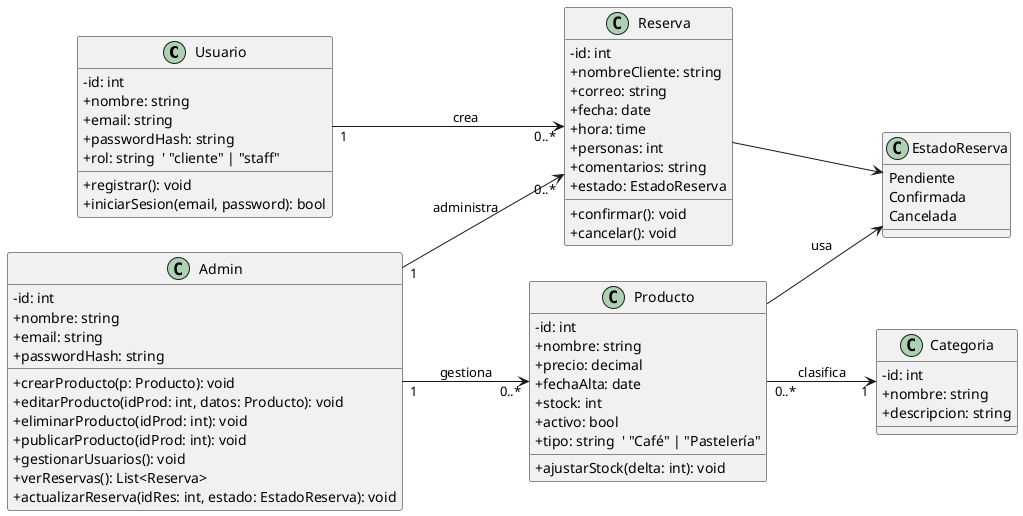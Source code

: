 @startuml
' ====== Delicia Café - UML con Admin ======
skinparam classAttributeIconSize 0
left to right direction

class Usuario {
  -id: int
  +nombre: string
  +email: string
  +passwordHash: string
  +rol: string  ' "cliente" | "staff"
  +registrar(): void
  +iniciarSesion(email, password): bool
}

class Admin {
  -id: int
  +nombre: string
  +email: string
  +passwordHash: string
  +crearProducto(p: Producto): void
  +editarProducto(idProd: int, datos: Producto): void
  +eliminarProducto(idProd: int): void
  +publicarProducto(idProd: int): void
  +gestionarUsuarios(): void
  +verReservas(): List<Reserva>
  +actualizarReserva(idRes: int, estado: EstadoReserva): void
}

class Producto {
  -id: int
  +nombre: string
  +precio: decimal
  +fechaAlta: date
  +stock: int
  +activo: bool
  +tipo: string  ' "Café" | "Pastelería"
  +ajustarStock(delta: int): void
}

class Categoria {
  -id: int
  +nombre: string
  +descripcion: string
}

class Reserva {
  -id: int
  +nombreCliente: string
  +correo: string
  +fecha: date
  +hora: time
  +personas: int
  +comentarios: string
  +estado: EstadoReserva
  +confirmar(): void
  +cancelar(): void
}

' 👉 Se mueve EstadoReserva cerca de Producto
class EstadoReserva {
  Pendiente
  Confirmada
  Cancelada
}

' Relaciones
Usuario "1" --> "0..*" Reserva : crea
Admin "1" --> "0..*" Reserva : administra
Admin "1" --> "0..*" Producto : gestiona
Producto "0..*" --> "1" Categoria : clasifica
Reserva --> EstadoReserva
Producto --> EstadoReserva : usa
@enduml

